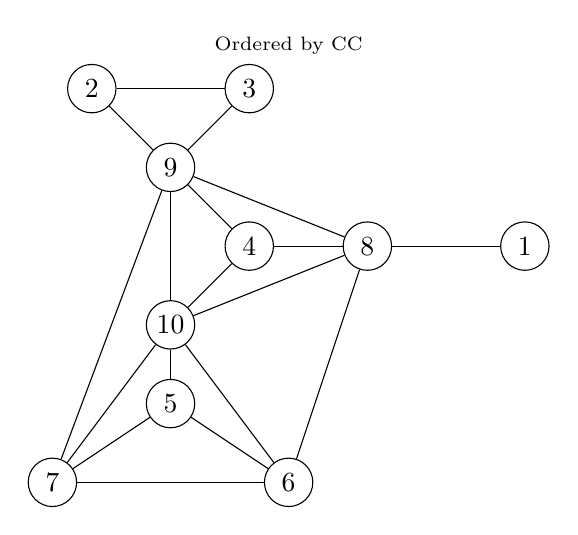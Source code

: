\begin{tikzpicture}
    \foreach\n/\x/\y in {7/0/0,6/3/0,5/1.5/1,10/1.5/2,8/4/3,1/6/3,4/2.5/3,9/1.5/4,2/0.5/5,3/2.5/5}
    {   \node[draw
        ,   circle
        ,   text width = {width(10)}
        ,   align = center
        ,   inner sep = 2pt
        ] (N\n) at (\x,\y) {\n};
    }
    \foreach\n/\m in {1/8,2/3,2/9,3/9,4/8,4/9,4/10,5/6,5/7,5/10,6/7,6/8,6/10,7/9,7/10,8/9,8/10,9/10}
    {   \draw (N\n) to (N\m);
    }

    \node[anchor = south] at (current bounding box.north)
    {\scriptsize Ordered by CC};
\end{tikzpicture}
